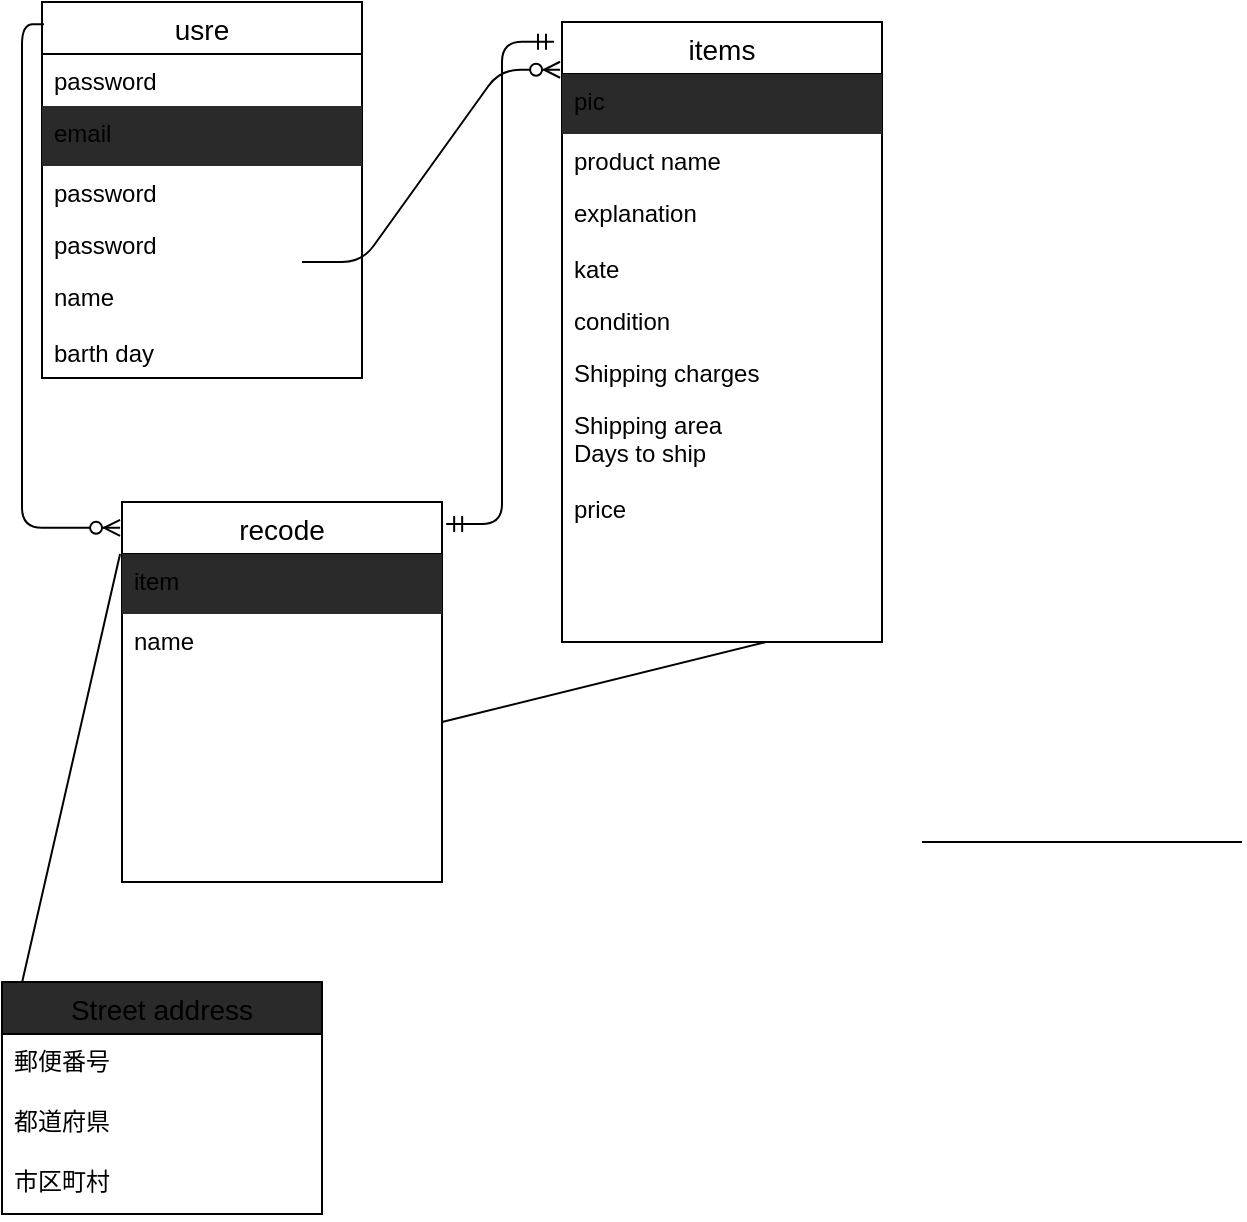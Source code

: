 <mxfile version="13.10.0" type="embed">
    <diagram id="G5o6T8GU49CUUuetSvfk" name="Page-1">
        <mxGraphModel dx="734" dy="680" grid="1" gridSize="10" guides="1" tooltips="1" connect="1" arrows="1" fold="1" page="1" pageScale="1" pageWidth="827" pageHeight="1169" math="0" shadow="0">
            <root>
                <mxCell id="0"/>
                <mxCell id="1" parent="0"/>
                <mxCell id="2" value="usre" style="swimlane;fontStyle=0;childLayout=stackLayout;horizontal=1;startSize=26;horizontalStack=0;resizeParent=1;resizeParentMax=0;resizeLast=0;collapsible=1;marginBottom=0;align=center;fontSize=14;" parent="1" vertex="1">
                    <mxGeometry x="40" y="70" width="160" height="188" as="geometry"/>
                </mxCell>
                <mxCell id="9" value="password" style="text;strokeColor=none;fillColor=none;spacingLeft=4;spacingRight=4;overflow=hidden;rotatable=0;points=[[0,0.5],[1,0.5]];portConstraint=eastwest;fontSize=12;" parent="2" vertex="1">
                    <mxGeometry y="26" width="160" height="26" as="geometry"/>
                </mxCell>
                <mxCell id="3" value="email" style="text;strokeColor=none;spacingLeft=4;spacingRight=4;overflow=hidden;rotatable=0;points=[[0,0.5],[1,0.5]];portConstraint=eastwest;fontSize=12;fillColor=#2a2a2a;" parent="2" vertex="1">
                    <mxGeometry y="52" width="160" height="30" as="geometry"/>
                </mxCell>
                <mxCell id="4" value="password" style="text;strokeColor=none;fillColor=none;spacingLeft=4;spacingRight=4;overflow=hidden;rotatable=0;points=[[0,0.5],[1,0.5]];portConstraint=eastwest;fontSize=12;" parent="2" vertex="1">
                    <mxGeometry y="82" width="160" height="26" as="geometry"/>
                </mxCell>
                <mxCell id="8" value="password" style="text;strokeColor=none;fillColor=none;spacingLeft=4;spacingRight=4;overflow=hidden;rotatable=0;points=[[0,0.5],[1,0.5]];portConstraint=eastwest;fontSize=12;" parent="2" vertex="1">
                    <mxGeometry y="108" width="160" height="26" as="geometry"/>
                </mxCell>
                <mxCell id="5" value="name" style="text;strokeColor=none;fillColor=none;spacingLeft=4;spacingRight=4;overflow=hidden;rotatable=0;points=[[0,0.5],[1,0.5]];portConstraint=eastwest;fontSize=12;" parent="2" vertex="1">
                    <mxGeometry y="134" width="160" height="28" as="geometry"/>
                </mxCell>
                <mxCell id="7" value="barth day" style="text;strokeColor=none;fillColor=none;spacingLeft=4;spacingRight=4;overflow=hidden;rotatable=0;points=[[0,0.5],[1,0.5]];portConstraint=eastwest;fontSize=12;" parent="2" vertex="1">
                    <mxGeometry y="162" width="160" height="26" as="geometry"/>
                </mxCell>
                <mxCell id="11" value="items" style="swimlane;fontStyle=0;childLayout=stackLayout;horizontal=1;startSize=26;horizontalStack=0;resizeParent=1;resizeParentMax=0;resizeLast=0;collapsible=1;marginBottom=0;align=center;fontSize=14;" parent="1" vertex="1">
                    <mxGeometry x="300" y="80" width="160" height="310" as="geometry"/>
                </mxCell>
                <mxCell id="12" value="pic" style="text;strokeColor=none;spacingLeft=4;spacingRight=4;overflow=hidden;rotatable=0;points=[[0,0.5],[1,0.5]];portConstraint=eastwest;fontSize=12;fillColor=#2a2a2a;" parent="11" vertex="1">
                    <mxGeometry y="26" width="160" height="30" as="geometry"/>
                </mxCell>
                <mxCell id="13" value="product name" style="text;strokeColor=none;fillColor=none;spacingLeft=4;spacingRight=4;overflow=hidden;rotatable=0;points=[[0,0.5],[1,0.5]];portConstraint=eastwest;fontSize=12;" parent="11" vertex="1">
                    <mxGeometry y="56" width="160" height="26" as="geometry"/>
                </mxCell>
                <mxCell id="14" value="explanation" style="text;strokeColor=none;fillColor=none;spacingLeft=4;spacingRight=4;overflow=hidden;rotatable=0;points=[[0,0.5],[1,0.5]];portConstraint=eastwest;fontSize=12;" parent="11" vertex="1">
                    <mxGeometry y="82" width="160" height="28" as="geometry"/>
                </mxCell>
                <mxCell id="15" value="kate" style="text;strokeColor=none;fillColor=none;spacingLeft=4;spacingRight=4;overflow=hidden;rotatable=0;points=[[0,0.5],[1,0.5]];portConstraint=eastwest;fontSize=12;" parent="11" vertex="1">
                    <mxGeometry y="110" width="160" height="26" as="geometry"/>
                </mxCell>
                <mxCell id="16" value="condition" style="text;strokeColor=none;fillColor=none;spacingLeft=4;spacingRight=4;overflow=hidden;rotatable=0;points=[[0,0.5],[1,0.5]];portConstraint=eastwest;fontSize=12;" parent="11" vertex="1">
                    <mxGeometry y="136" width="160" height="26" as="geometry"/>
                </mxCell>
                <mxCell id="18" value="Shipping charges" style="text;strokeColor=none;fillColor=none;spacingLeft=4;spacingRight=4;overflow=hidden;rotatable=0;points=[[0,0.5],[1,0.5]];portConstraint=eastwest;fontSize=12;" parent="11" vertex="1">
                    <mxGeometry y="162" width="160" height="26" as="geometry"/>
                </mxCell>
                <mxCell id="17" value="Shipping area&#10;Days to ship&#10;&#10;price" style="text;strokeColor=none;fillColor=none;spacingLeft=4;spacingRight=4;overflow=hidden;rotatable=0;points=[[0,0.5],[1,0.5]];portConstraint=eastwest;fontSize=12;" parent="11" vertex="1">
                    <mxGeometry y="188" width="160" height="122" as="geometry"/>
                </mxCell>
                <mxCell id="19" value="recode" style="swimlane;fontStyle=0;childLayout=stackLayout;horizontal=1;startSize=26;horizontalStack=0;resizeParent=1;resizeParentMax=0;resizeLast=0;collapsible=1;marginBottom=0;align=center;fontSize=14;" parent="1" vertex="1">
                    <mxGeometry x="80" y="320" width="160" height="190" as="geometry"/>
                </mxCell>
                <mxCell id="20" value="item" style="text;strokeColor=none;spacingLeft=4;spacingRight=4;overflow=hidden;rotatable=0;points=[[0,0.5],[1,0.5]];portConstraint=eastwest;fontSize=12;fillColor=#2a2a2a;" parent="19" vertex="1">
                    <mxGeometry y="26" width="160" height="30" as="geometry"/>
                </mxCell>
                <mxCell id="37" value="" style="endArrow=none;html=1;rounded=0;entryX=0.638;entryY=1;entryDx=0;entryDy=0;entryPerimeter=0;" edge="1" parent="19" target="17">
                    <mxGeometry relative="1" as="geometry">
                        <mxPoint x="160" y="110" as="sourcePoint"/>
                        <mxPoint x="320" y="110" as="targetPoint"/>
                    </mxGeometry>
                </mxCell>
                <mxCell id="22" value="name" style="text;strokeColor=none;fillColor=none;spacingLeft=4;spacingRight=4;overflow=hidden;rotatable=0;points=[[0,0.5],[1,0.5]];portConstraint=eastwest;fontSize=12;" parent="19" vertex="1">
                    <mxGeometry y="56" width="160" height="134" as="geometry"/>
                </mxCell>
                <mxCell id="27" value="Street address" style="swimlane;fontStyle=0;childLayout=stackLayout;horizontal=1;startSize=26;horizontalStack=0;resizeParent=1;resizeParentMax=0;resizeLast=0;collapsible=1;marginBottom=0;align=center;fontSize=14;fillColor=#2a2a2a;" parent="1" vertex="1">
                    <mxGeometry x="20" y="560" width="160" height="116" as="geometry"/>
                </mxCell>
                <mxCell id="28" value="郵便番号" style="text;strokeColor=none;fillColor=none;spacingLeft=4;spacingRight=4;overflow=hidden;rotatable=0;points=[[0,0.5],[1,0.5]];portConstraint=eastwest;fontSize=12;" parent="27" vertex="1">
                    <mxGeometry y="26" width="160" height="30" as="geometry"/>
                </mxCell>
                <mxCell id="29" value="都道府県" style="text;strokeColor=none;fillColor=none;spacingLeft=4;spacingRight=4;overflow=hidden;rotatable=0;points=[[0,0.5],[1,0.5]];portConstraint=eastwest;fontSize=12;" parent="27" vertex="1">
                    <mxGeometry y="56" width="160" height="30" as="geometry"/>
                </mxCell>
                <mxCell id="30" value="市区町村" style="text;strokeColor=none;fillColor=none;spacingLeft=4;spacingRight=4;overflow=hidden;rotatable=0;points=[[0,0.5],[1,0.5]];portConstraint=eastwest;fontSize=12;" parent="27" vertex="1">
                    <mxGeometry y="86" width="160" height="30" as="geometry"/>
                </mxCell>
                <mxCell id="31" value="" style="edgeStyle=entityRelationEdgeStyle;fontSize=12;html=1;endArrow=ERzeroToMany;endFill=1;entryX=-0.006;entryY=0.077;entryDx=0;entryDy=0;entryPerimeter=0;" edge="1" parent="1" target="11">
                    <mxGeometry width="100" height="100" relative="1" as="geometry">
                        <mxPoint x="170" y="200" as="sourcePoint"/>
                        <mxPoint x="270" y="100" as="targetPoint"/>
                    </mxGeometry>
                </mxCell>
                <mxCell id="35" value="" style="endArrow=none;html=1;rounded=0;entryX=0.063;entryY=0;entryDx=0;entryDy=0;entryPerimeter=0;exitX=-0.006;exitY=0;exitDx=0;exitDy=0;exitPerimeter=0;" edge="1" parent="1" source="20" target="27">
                    <mxGeometry relative="1" as="geometry">
                        <mxPoint x="40" y="80" as="sourcePoint"/>
                        <mxPoint x="160" y="389" as="targetPoint"/>
                    </mxGeometry>
                </mxCell>
                <mxCell id="36" value="" style="endArrow=none;html=1;rounded=0;" edge="1" parent="1">
                    <mxGeometry relative="1" as="geometry">
                        <mxPoint x="480" y="490" as="sourcePoint"/>
                        <mxPoint x="640" y="490" as="targetPoint"/>
                    </mxGeometry>
                </mxCell>
                <mxCell id="39" value="" style="edgeStyle=orthogonalEdgeStyle;fontSize=12;html=1;endArrow=ERzeroToMany;endFill=1;entryX=-0.006;entryY=0.068;entryDx=0;entryDy=0;exitX=0.006;exitY=0.059;exitDx=0;exitDy=0;exitPerimeter=0;entryPerimeter=0;" edge="1" parent="1" source="2" target="19">
                    <mxGeometry width="100" height="100" relative="1" as="geometry">
                        <mxPoint x="-20" y="370" as="sourcePoint"/>
                        <mxPoint x="80" y="270" as="targetPoint"/>
                    </mxGeometry>
                </mxCell>
                <mxCell id="40" value="" style="edgeStyle=orthogonalEdgeStyle;fontSize=12;html=1;endArrow=ERmandOne;startArrow=ERmandOne;exitX=1.013;exitY=0.058;exitDx=0;exitDy=0;exitPerimeter=0;entryX=-0.025;entryY=0.032;entryDx=0;entryDy=0;entryPerimeter=0;" edge="1" parent="1" source="19" target="11">
                    <mxGeometry width="100" height="100" relative="1" as="geometry">
                        <mxPoint x="270" y="390" as="sourcePoint"/>
                        <mxPoint x="370" y="290" as="targetPoint"/>
                    </mxGeometry>
                </mxCell>
            </root>
        </mxGraphModel>
    </diagram>
</mxfile>